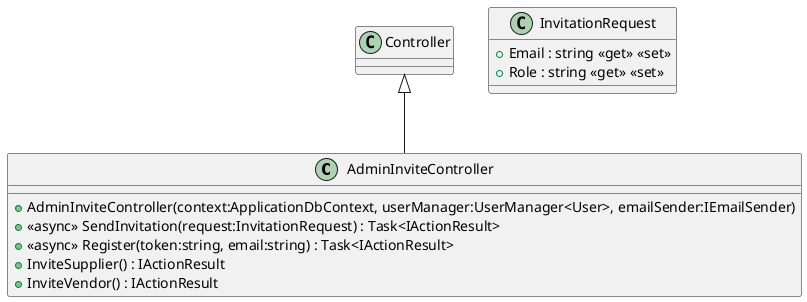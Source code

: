 @startuml
class AdminInviteController {
    + AdminInviteController(context:ApplicationDbContext, userManager:UserManager<User>, emailSender:IEmailSender)
    + <<async>> SendInvitation(request:InvitationRequest) : Task<IActionResult>
    + <<async>> Register(token:string, email:string) : Task<IActionResult>
    + InviteSupplier() : IActionResult
    + InviteVendor() : IActionResult
}
class InvitationRequest {
    + Email : string <<get>> <<set>>
    + Role : string <<get>> <<set>>
}
Controller <|-- AdminInviteController
@enduml
